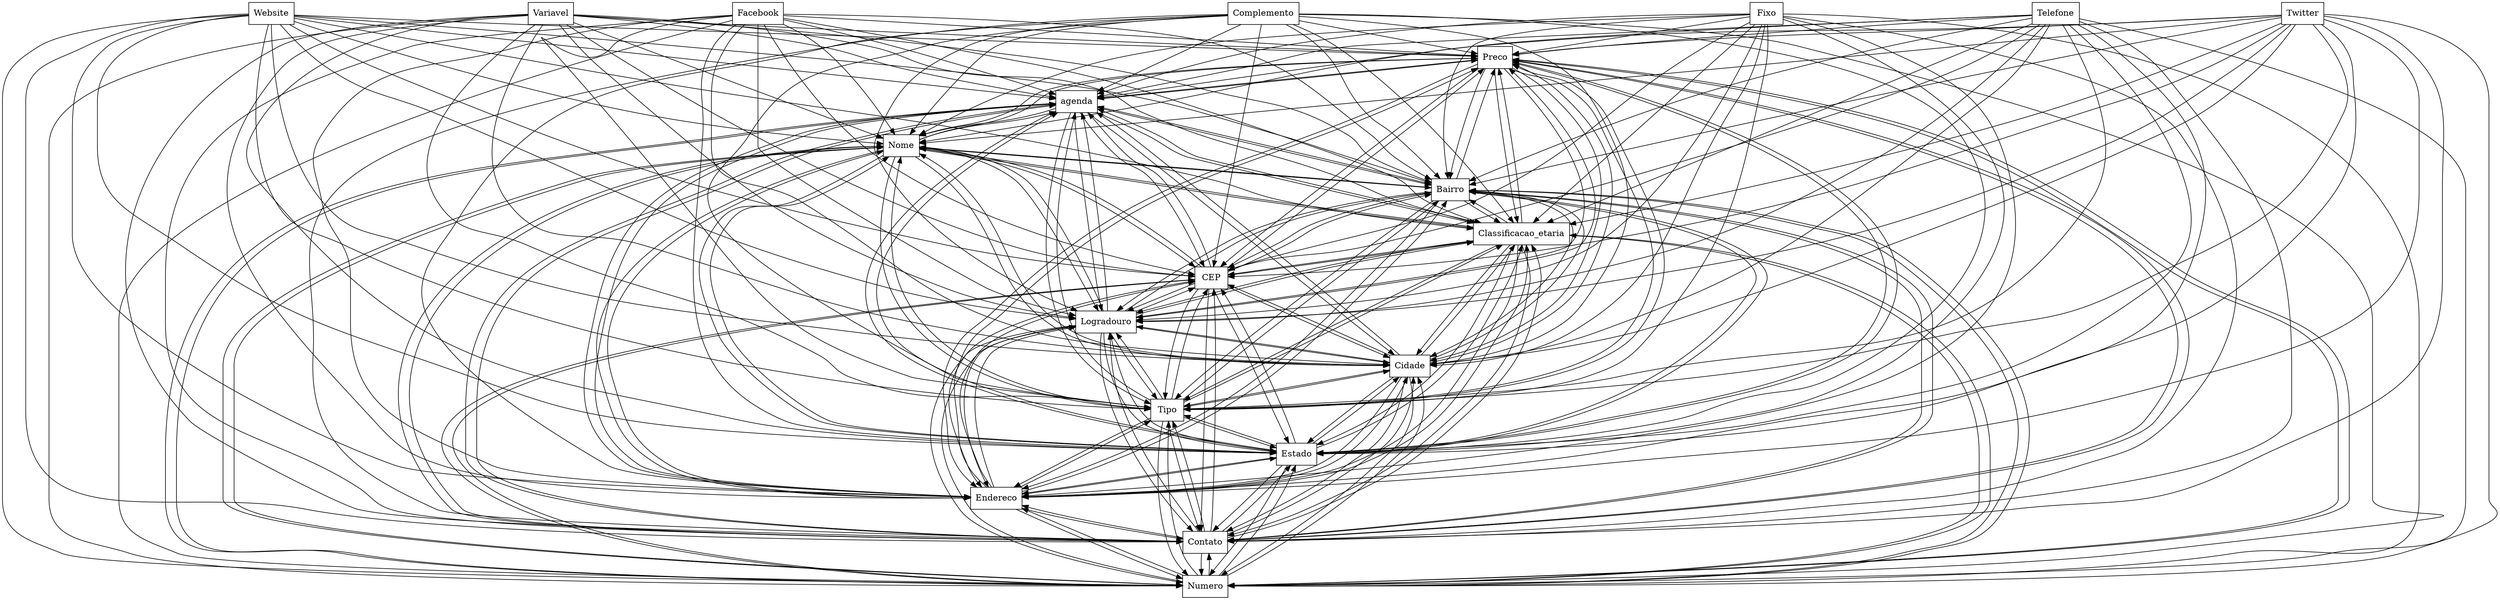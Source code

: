 digraph{
graph [rankdir=TB];
node [shape=box];
edge [arrowhead=normal];
0[label="Preco",]
1[label="agenda",]
2[label="Numero",]
3[label="Website",]
4[label="Variavel",]
5[label="Contato",]
6[label="Fixo",]
7[label="Facebook",]
8[label="Endereco",]
9[label="Estado",]
10[label="Complemento",]
11[label="Tipo",]
12[label="Cidade",]
13[label="Logradouro",]
14[label="CEP",]
15[label="Classificacao_etaria",]
16[label="Telefone",]
17[label="Bairro",]
18[label="Nome",]
19[label="Twitter",]
0->1[label="",]
0->2[label="",]
0->5[label="",]
0->8[label="",]
0->9[label="",]
0->11[label="",]
0->12[label="",]
0->13[label="",]
0->14[label="",]
0->15[label="",]
0->17[label="",]
0->18[label="",]
1->0[label="",]
1->2[label="",]
1->5[label="",]
1->8[label="",]
1->9[label="",]
1->11[label="",]
1->12[label="",]
1->13[label="",]
1->14[label="",]
1->15[label="",]
1->17[label="",]
1->18[label="",]
2->0[label="",]
2->1[label="",]
2->5[label="",]
2->8[label="",]
2->9[label="",]
2->11[label="",]
2->12[label="",]
2->13[label="",]
2->14[label="",]
2->15[label="",]
2->17[label="",]
2->18[label="",]
3->0[label="",]
3->1[label="",]
3->2[label="",]
3->5[label="",]
3->8[label="",]
3->9[label="",]
3->11[label="",]
3->12[label="",]
3->13[label="",]
3->14[label="",]
3->15[label="",]
3->17[label="",]
3->18[label="",]
4->0[label="",]
4->1[label="",]
4->2[label="",]
4->5[label="",]
4->8[label="",]
4->9[label="",]
4->11[label="",]
4->12[label="",]
4->13[label="",]
4->14[label="",]
4->15[label="",]
4->17[label="",]
4->18[label="",]
5->0[label="",]
5->1[label="",]
5->2[label="",]
5->8[label="",]
5->9[label="",]
5->11[label="",]
5->12[label="",]
5->13[label="",]
5->14[label="",]
5->15[label="",]
5->17[label="",]
5->18[label="",]
6->0[label="",]
6->1[label="",]
6->2[label="",]
6->5[label="",]
6->8[label="",]
6->9[label="",]
6->11[label="",]
6->12[label="",]
6->13[label="",]
6->14[label="",]
6->15[label="",]
6->17[label="",]
6->18[label="",]
7->0[label="",]
7->1[label="",]
7->2[label="",]
7->5[label="",]
7->8[label="",]
7->9[label="",]
7->11[label="",]
7->12[label="",]
7->13[label="",]
7->14[label="",]
7->15[label="",]
7->17[label="",]
7->18[label="",]
8->0[label="",]
8->1[label="",]
8->2[label="",]
8->5[label="",]
8->9[label="",]
8->11[label="",]
8->12[label="",]
8->13[label="",]
8->14[label="",]
8->15[label="",]
8->17[label="",]
8->18[label="",]
9->0[label="",]
9->1[label="",]
9->2[label="",]
9->5[label="",]
9->8[label="",]
9->11[label="",]
9->12[label="",]
9->13[label="",]
9->14[label="",]
9->15[label="",]
9->17[label="",]
9->18[label="",]
10->0[label="",]
10->1[label="",]
10->2[label="",]
10->5[label="",]
10->8[label="",]
10->9[label="",]
10->11[label="",]
10->12[label="",]
10->13[label="",]
10->14[label="",]
10->15[label="",]
10->17[label="",]
10->18[label="",]
11->0[label="",]
11->1[label="",]
11->2[label="",]
11->5[label="",]
11->8[label="",]
11->9[label="",]
11->12[label="",]
11->13[label="",]
11->14[label="",]
11->15[label="",]
11->17[label="",]
11->18[label="",]
12->0[label="",]
12->1[label="",]
12->2[label="",]
12->5[label="",]
12->8[label="",]
12->9[label="",]
12->11[label="",]
12->13[label="",]
12->14[label="",]
12->15[label="",]
12->17[label="",]
12->18[label="",]
13->0[label="",]
13->1[label="",]
13->2[label="",]
13->5[label="",]
13->8[label="",]
13->9[label="",]
13->11[label="",]
13->12[label="",]
13->14[label="",]
13->15[label="",]
13->17[label="",]
13->18[label="",]
14->0[label="",]
14->1[label="",]
14->2[label="",]
14->5[label="",]
14->8[label="",]
14->9[label="",]
14->11[label="",]
14->12[label="",]
14->13[label="",]
14->15[label="",]
14->17[label="",]
14->18[label="",]
15->0[label="",]
15->1[label="",]
15->2[label="",]
15->5[label="",]
15->8[label="",]
15->9[label="",]
15->11[label="",]
15->12[label="",]
15->13[label="",]
15->14[label="",]
15->17[label="",]
15->18[label="",]
16->0[label="",]
16->1[label="",]
16->2[label="",]
16->5[label="",]
16->8[label="",]
16->9[label="",]
16->11[label="",]
16->12[label="",]
16->13[label="",]
16->14[label="",]
16->15[label="",]
16->17[label="",]
16->18[label="",]
17->0[label="",]
17->1[label="",]
17->2[label="",]
17->5[label="",]
17->8[label="",]
17->9[label="",]
17->11[label="",]
17->12[label="",]
17->13[label="",]
17->14[label="",]
17->15[label="",]
17->18[label="",]
18->0[label="",]
18->1[label="",]
18->2[label="",]
18->5[label="",]
18->8[label="",]
18->9[label="",]
18->11[label="",]
18->12[label="",]
18->13[label="",]
18->14[label="",]
18->15[label="",]
18->17[label="",]
19->0[label="",]
19->1[label="",]
19->2[label="",]
19->5[label="",]
19->8[label="",]
19->9[label="",]
19->11[label="",]
19->12[label="",]
19->13[label="",]
19->14[label="",]
19->15[label="",]
19->17[label="",]
19->18[label="",]
}
